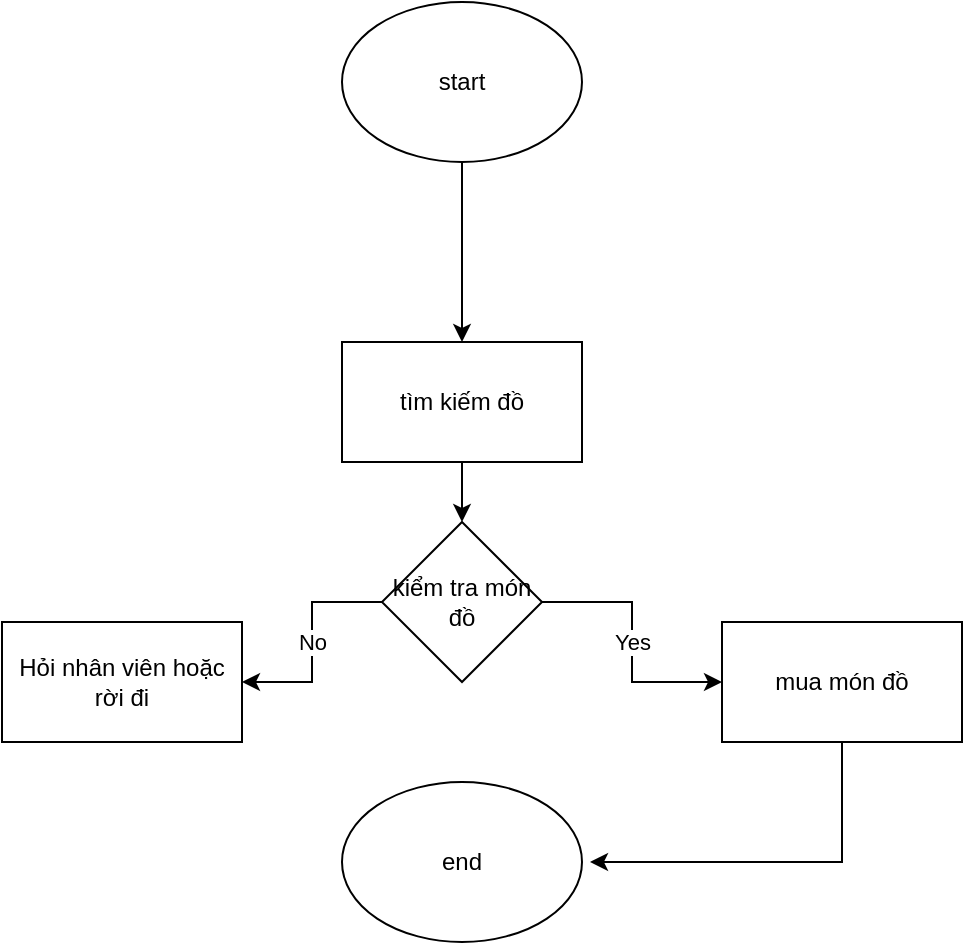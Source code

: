 <mxfile version="28.2.3">
  <diagram name="Page-1" id="jYmiTHrSMnSaIW2NLXl-">
    <mxGraphModel dx="1042" dy="596" grid="1" gridSize="10" guides="1" tooltips="1" connect="1" arrows="1" fold="1" page="1" pageScale="1" pageWidth="827" pageHeight="1169" math="0" shadow="0">
      <root>
        <mxCell id="0" />
        <mxCell id="1" parent="0" />
        <mxCell id="Ila8ZUzqEcOR07bZiMvR-3" value="" style="edgeStyle=orthogonalEdgeStyle;rounded=0;orthogonalLoop=1;jettySize=auto;html=1;" edge="1" parent="1" source="Ila8ZUzqEcOR07bZiMvR-1" target="Ila8ZUzqEcOR07bZiMvR-2">
          <mxGeometry relative="1" as="geometry" />
        </mxCell>
        <mxCell id="Ila8ZUzqEcOR07bZiMvR-1" value="start" style="ellipse;whiteSpace=wrap;html=1;" vertex="1" parent="1">
          <mxGeometry x="350" y="70" width="120" height="80" as="geometry" />
        </mxCell>
        <mxCell id="Ila8ZUzqEcOR07bZiMvR-5" value="" style="edgeStyle=orthogonalEdgeStyle;rounded=0;orthogonalLoop=1;jettySize=auto;html=1;" edge="1" parent="1" source="Ila8ZUzqEcOR07bZiMvR-2" target="Ila8ZUzqEcOR07bZiMvR-4">
          <mxGeometry relative="1" as="geometry" />
        </mxCell>
        <mxCell id="Ila8ZUzqEcOR07bZiMvR-2" value="tìm kiếm đồ" style="whiteSpace=wrap;html=1;" vertex="1" parent="1">
          <mxGeometry x="350" y="240" width="120" height="60" as="geometry" />
        </mxCell>
        <mxCell id="Ila8ZUzqEcOR07bZiMvR-7" value="Yes" style="edgeStyle=orthogonalEdgeStyle;rounded=0;orthogonalLoop=1;jettySize=auto;html=1;" edge="1" parent="1" source="Ila8ZUzqEcOR07bZiMvR-4" target="Ila8ZUzqEcOR07bZiMvR-6">
          <mxGeometry relative="1" as="geometry" />
        </mxCell>
        <mxCell id="Ila8ZUzqEcOR07bZiMvR-9" value="No" style="edgeStyle=orthogonalEdgeStyle;rounded=0;orthogonalLoop=1;jettySize=auto;html=1;" edge="1" parent="1" source="Ila8ZUzqEcOR07bZiMvR-4" target="Ila8ZUzqEcOR07bZiMvR-8">
          <mxGeometry relative="1" as="geometry" />
        </mxCell>
        <mxCell id="Ila8ZUzqEcOR07bZiMvR-4" value="kiểm tra món đồ" style="rhombus;whiteSpace=wrap;html=1;" vertex="1" parent="1">
          <mxGeometry x="370" y="330" width="80" height="80" as="geometry" />
        </mxCell>
        <mxCell id="Ila8ZUzqEcOR07bZiMvR-11" value="" style="edgeStyle=orthogonalEdgeStyle;rounded=0;orthogonalLoop=1;jettySize=auto;html=1;" edge="1" parent="1" source="Ila8ZUzqEcOR07bZiMvR-6">
          <mxGeometry relative="1" as="geometry">
            <mxPoint x="474" y="500" as="targetPoint" />
            <Array as="points">
              <mxPoint x="600" y="500" />
            </Array>
          </mxGeometry>
        </mxCell>
        <mxCell id="Ila8ZUzqEcOR07bZiMvR-6" value="mua món đồ" style="whiteSpace=wrap;html=1;" vertex="1" parent="1">
          <mxGeometry x="540" y="380" width="120" height="60" as="geometry" />
        </mxCell>
        <mxCell id="Ila8ZUzqEcOR07bZiMvR-8" value="Hỏi nhân viên hoặc rời đi" style="rounded=0;whiteSpace=wrap;html=1;" vertex="1" parent="1">
          <mxGeometry x="180" y="380" width="120" height="60" as="geometry" />
        </mxCell>
        <mxCell id="Ila8ZUzqEcOR07bZiMvR-15" value="end" style="ellipse;whiteSpace=wrap;html=1;" vertex="1" parent="1">
          <mxGeometry x="350" y="460" width="120" height="80" as="geometry" />
        </mxCell>
      </root>
    </mxGraphModel>
  </diagram>
</mxfile>
